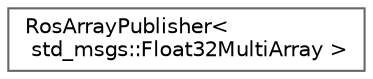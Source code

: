 digraph "Graphical Class Hierarchy"
{
 // LATEX_PDF_SIZE
  bgcolor="transparent";
  edge [fontname=Helvetica,fontsize=10,labelfontname=Helvetica,labelfontsize=10];
  node [fontname=Helvetica,fontsize=10,shape=box,height=0.2,width=0.4];
  rankdir="LR";
  Node0 [id="Node000000",label="RosArrayPublisher\<\l std_msgs::Float32MultiArray \>",height=0.2,width=0.4,color="grey40", fillcolor="white", style="filled",URL="$class_ros_array_publisher.html",tooltip=" "];
}
